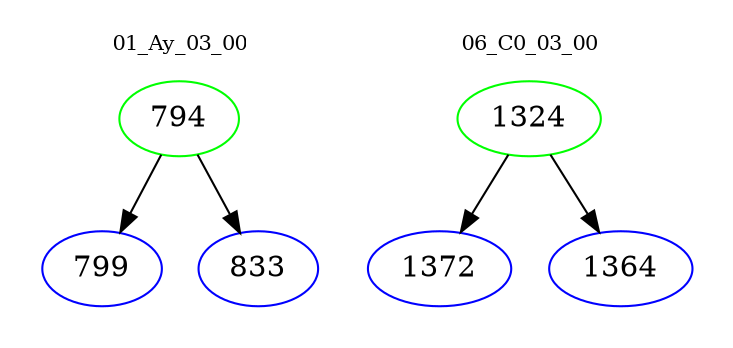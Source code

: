 digraph{
subgraph cluster_0 {
color = white
label = "01_Ay_03_00";
fontsize=10;
T0_794 [label="794", color="green"]
T0_794 -> T0_799 [color="black"]
T0_799 [label="799", color="blue"]
T0_794 -> T0_833 [color="black"]
T0_833 [label="833", color="blue"]
}
subgraph cluster_1 {
color = white
label = "06_C0_03_00";
fontsize=10;
T1_1324 [label="1324", color="green"]
T1_1324 -> T1_1372 [color="black"]
T1_1372 [label="1372", color="blue"]
T1_1324 -> T1_1364 [color="black"]
T1_1364 [label="1364", color="blue"]
}
}
